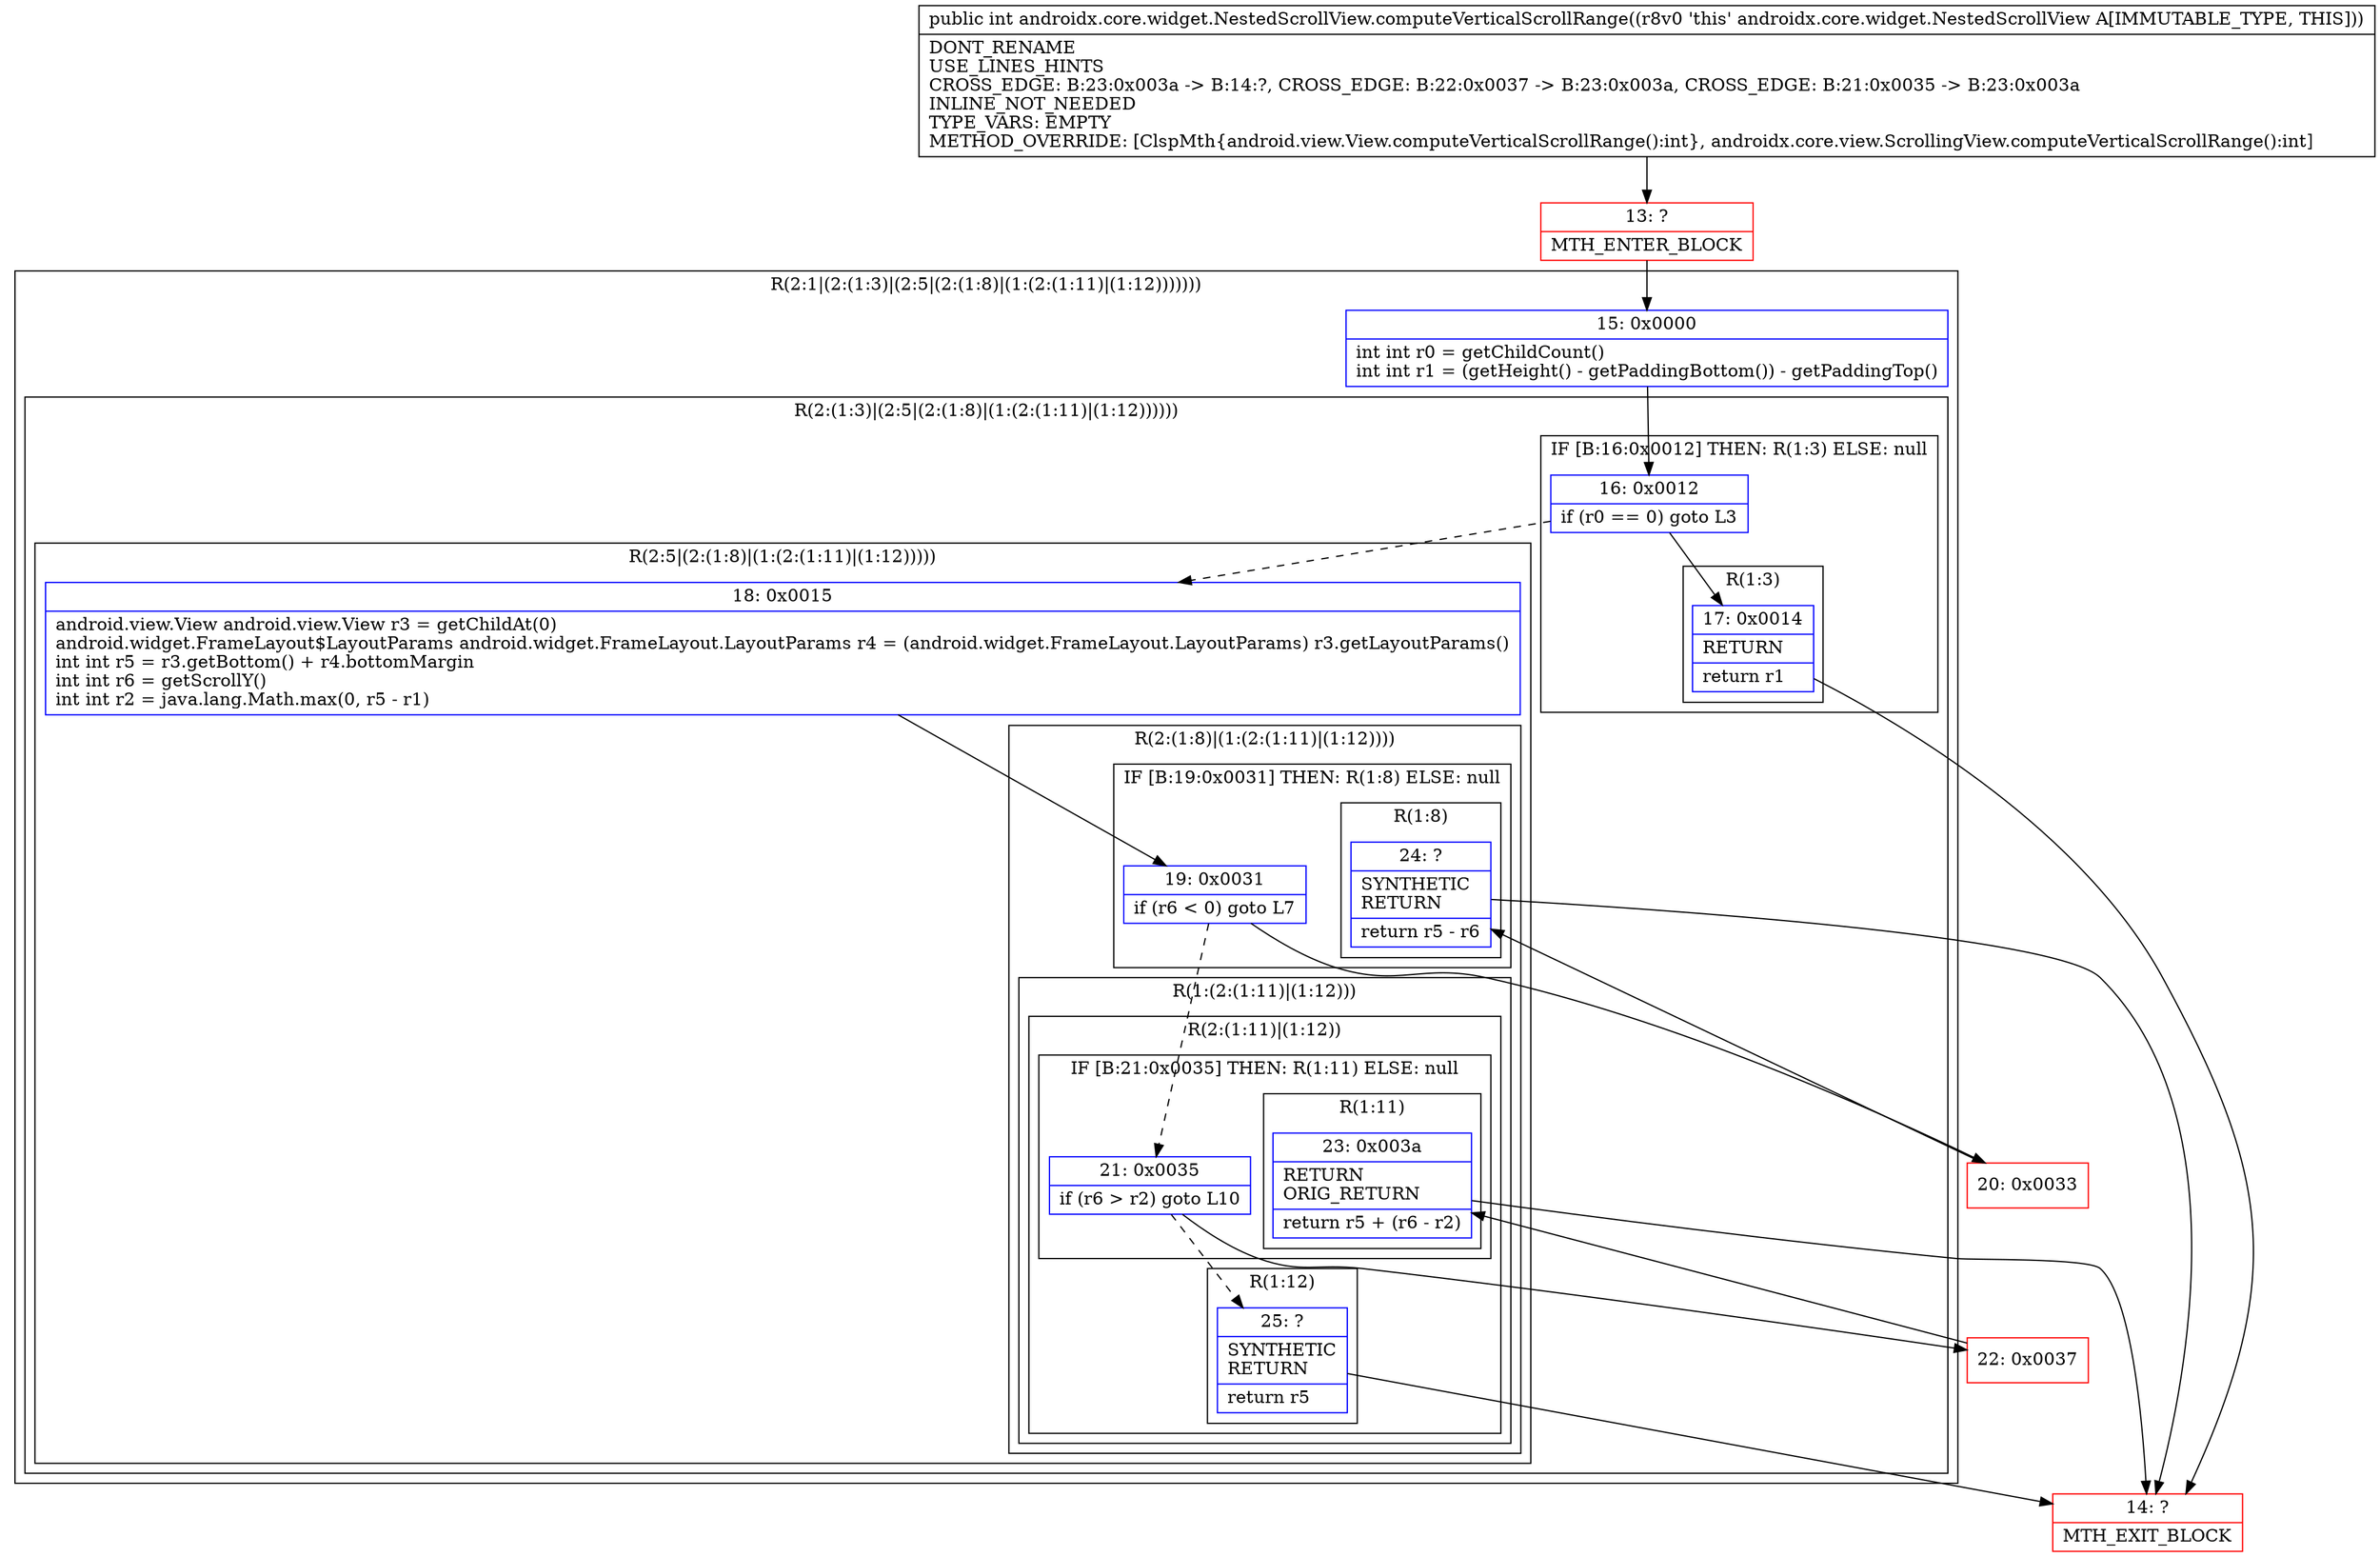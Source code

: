 digraph "CFG forandroidx.core.widget.NestedScrollView.computeVerticalScrollRange()I" {
subgraph cluster_Region_425350659 {
label = "R(2:1|(2:(1:3)|(2:5|(2:(1:8)|(1:(2:(1:11)|(1:12)))))))";
node [shape=record,color=blue];
Node_15 [shape=record,label="{15\:\ 0x0000|int int r0 = getChildCount()\lint int r1 = (getHeight() \- getPaddingBottom()) \- getPaddingTop()\l}"];
subgraph cluster_Region_1740734361 {
label = "R(2:(1:3)|(2:5|(2:(1:8)|(1:(2:(1:11)|(1:12))))))";
node [shape=record,color=blue];
subgraph cluster_IfRegion_1997589681 {
label = "IF [B:16:0x0012] THEN: R(1:3) ELSE: null";
node [shape=record,color=blue];
Node_16 [shape=record,label="{16\:\ 0x0012|if (r0 == 0) goto L3\l}"];
subgraph cluster_Region_1597629348 {
label = "R(1:3)";
node [shape=record,color=blue];
Node_17 [shape=record,label="{17\:\ 0x0014|RETURN\l|return r1\l}"];
}
}
subgraph cluster_Region_1353607301 {
label = "R(2:5|(2:(1:8)|(1:(2:(1:11)|(1:12)))))";
node [shape=record,color=blue];
Node_18 [shape=record,label="{18\:\ 0x0015|android.view.View android.view.View r3 = getChildAt(0)\landroid.widget.FrameLayout$LayoutParams android.widget.FrameLayout.LayoutParams r4 = (android.widget.FrameLayout.LayoutParams) r3.getLayoutParams()\lint int r5 = r3.getBottom() + r4.bottomMargin\lint int r6 = getScrollY()\lint int r2 = java.lang.Math.max(0, r5 \- r1)\l}"];
subgraph cluster_Region_84284758 {
label = "R(2:(1:8)|(1:(2:(1:11)|(1:12))))";
node [shape=record,color=blue];
subgraph cluster_IfRegion_1500953581 {
label = "IF [B:19:0x0031] THEN: R(1:8) ELSE: null";
node [shape=record,color=blue];
Node_19 [shape=record,label="{19\:\ 0x0031|if (r6 \< 0) goto L7\l}"];
subgraph cluster_Region_454022877 {
label = "R(1:8)";
node [shape=record,color=blue];
Node_24 [shape=record,label="{24\:\ ?|SYNTHETIC\lRETURN\l|return r5 \- r6\l}"];
}
}
subgraph cluster_Region_578907324 {
label = "R(1:(2:(1:11)|(1:12)))";
node [shape=record,color=blue];
subgraph cluster_Region_1658118579 {
label = "R(2:(1:11)|(1:12))";
node [shape=record,color=blue];
subgraph cluster_IfRegion_1009399584 {
label = "IF [B:21:0x0035] THEN: R(1:11) ELSE: null";
node [shape=record,color=blue];
Node_21 [shape=record,label="{21\:\ 0x0035|if (r6 \> r2) goto L10\l}"];
subgraph cluster_Region_1779168329 {
label = "R(1:11)";
node [shape=record,color=blue];
Node_23 [shape=record,label="{23\:\ 0x003a|RETURN\lORIG_RETURN\l|return r5 + (r6 \- r2)\l}"];
}
}
subgraph cluster_Region_2050952815 {
label = "R(1:12)";
node [shape=record,color=blue];
Node_25 [shape=record,label="{25\:\ ?|SYNTHETIC\lRETURN\l|return r5\l}"];
}
}
}
}
}
}
}
Node_13 [shape=record,color=red,label="{13\:\ ?|MTH_ENTER_BLOCK\l}"];
Node_14 [shape=record,color=red,label="{14\:\ ?|MTH_EXIT_BLOCK\l}"];
Node_20 [shape=record,color=red,label="{20\:\ 0x0033}"];
Node_22 [shape=record,color=red,label="{22\:\ 0x0037}"];
MethodNode[shape=record,label="{public int androidx.core.widget.NestedScrollView.computeVerticalScrollRange((r8v0 'this' androidx.core.widget.NestedScrollView A[IMMUTABLE_TYPE, THIS]))  | DONT_RENAME\lUSE_LINES_HINTS\lCROSS_EDGE: B:23:0x003a \-\> B:14:?, CROSS_EDGE: B:22:0x0037 \-\> B:23:0x003a, CROSS_EDGE: B:21:0x0035 \-\> B:23:0x003a\lINLINE_NOT_NEEDED\lTYPE_VARS: EMPTY\lMETHOD_OVERRIDE: [ClspMth\{android.view.View.computeVerticalScrollRange():int\}, androidx.core.view.ScrollingView.computeVerticalScrollRange():int]\l}"];
MethodNode -> Node_13;Node_15 -> Node_16;
Node_16 -> Node_17;
Node_16 -> Node_18[style=dashed];
Node_17 -> Node_14;
Node_18 -> Node_19;
Node_19 -> Node_20;
Node_19 -> Node_21[style=dashed];
Node_24 -> Node_14;
Node_21 -> Node_22;
Node_21 -> Node_25[style=dashed];
Node_23 -> Node_14;
Node_25 -> Node_14;
Node_13 -> Node_15;
Node_20 -> Node_24;
Node_22 -> Node_23;
}

